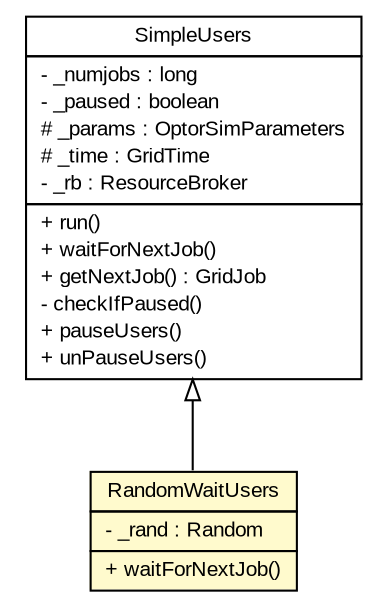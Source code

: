 #!/usr/local/bin/dot
#
# Class diagram 
# Generated by UMLGraph version R5_7_2-3-gee82a7 (http://www.umlgraph.org/)
#

digraph G {
	edge [fontname="arial",fontsize=10,labelfontname="arial",labelfontsize=10];
	node [fontname="arial",fontsize=10,shape=plaintext];
	nodesep=0.25;
	ranksep=0.5;
	// org.edg.data.replication.optorsim.SimpleUsers
	c8049 [label=<<table title="org.edg.data.replication.optorsim.SimpleUsers" border="0" cellborder="1" cellspacing="0" cellpadding="2" port="p" href="./SimpleUsers.html">
		<tr><td><table border="0" cellspacing="0" cellpadding="1">
<tr><td align="center" balign="center"> SimpleUsers </td></tr>
		</table></td></tr>
		<tr><td><table border="0" cellspacing="0" cellpadding="1">
<tr><td align="left" balign="left"> - _numjobs : long </td></tr>
<tr><td align="left" balign="left"> - _paused : boolean </td></tr>
<tr><td align="left" balign="left"> # _params : OptorSimParameters </td></tr>
<tr><td align="left" balign="left"> # _time : GridTime </td></tr>
<tr><td align="left" balign="left"> - _rb : ResourceBroker </td></tr>
		</table></td></tr>
		<tr><td><table border="0" cellspacing="0" cellpadding="1">
<tr><td align="left" balign="left"> + run() </td></tr>
<tr><td align="left" balign="left"> + waitForNextJob() </td></tr>
<tr><td align="left" balign="left"> + getNextJob() : GridJob </td></tr>
<tr><td align="left" balign="left"> - checkIfPaused() </td></tr>
<tr><td align="left" balign="left"> + pauseUsers() </td></tr>
<tr><td align="left" balign="left"> + unPauseUsers() </td></tr>
		</table></td></tr>
		</table>>, URL="./SimpleUsers.html", fontname="arial", fontcolor="black", fontsize=10.0];
	// org.edg.data.replication.optorsim.RandomWaitUsers
	c8059 [label=<<table title="org.edg.data.replication.optorsim.RandomWaitUsers" border="0" cellborder="1" cellspacing="0" cellpadding="2" port="p" bgcolor="lemonChiffon" href="./RandomWaitUsers.html">
		<tr><td><table border="0" cellspacing="0" cellpadding="1">
<tr><td align="center" balign="center"> RandomWaitUsers </td></tr>
		</table></td></tr>
		<tr><td><table border="0" cellspacing="0" cellpadding="1">
<tr><td align="left" balign="left"> - _rand : Random </td></tr>
		</table></td></tr>
		<tr><td><table border="0" cellspacing="0" cellpadding="1">
<tr><td align="left" balign="left"> + waitForNextJob() </td></tr>
		</table></td></tr>
		</table>>, URL="./RandomWaitUsers.html", fontname="arial", fontcolor="black", fontsize=10.0];
	//org.edg.data.replication.optorsim.RandomWaitUsers extends org.edg.data.replication.optorsim.SimpleUsers
	c8049:p -> c8059:p [dir=back,arrowtail=empty];
}

